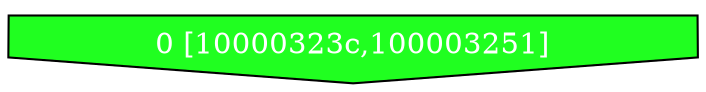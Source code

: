 diGraph hexdump{
	hexdump_0  [style=filled fillcolor="#20FF20" fontcolor="#ffffff" shape=invhouse label="0 [10000323c,100003251]"]


}